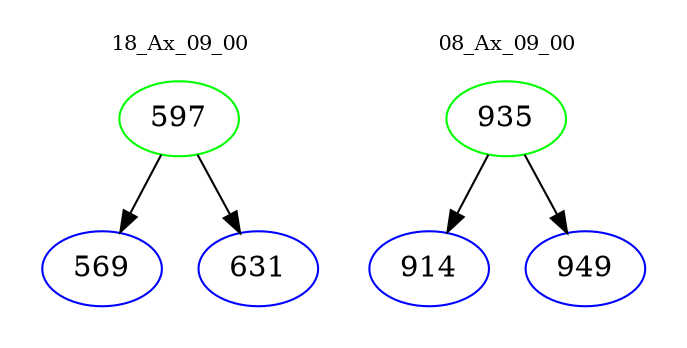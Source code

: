digraph{
subgraph cluster_0 {
color = white
label = "18_Ax_09_00";
fontsize=10;
T0_597 [label="597", color="green"]
T0_597 -> T0_569 [color="black"]
T0_569 [label="569", color="blue"]
T0_597 -> T0_631 [color="black"]
T0_631 [label="631", color="blue"]
}
subgraph cluster_1 {
color = white
label = "08_Ax_09_00";
fontsize=10;
T1_935 [label="935", color="green"]
T1_935 -> T1_914 [color="black"]
T1_914 [label="914", color="blue"]
T1_935 -> T1_949 [color="black"]
T1_949 [label="949", color="blue"]
}
}
